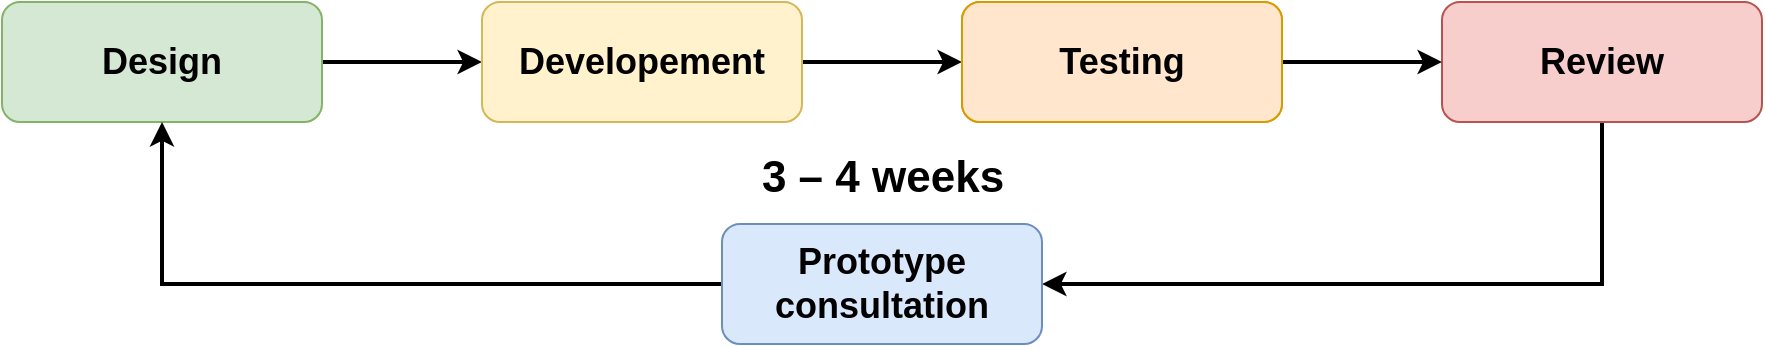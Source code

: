 <mxfile version="13.4.6" type="device"><diagram id="Nr5LOMqpimYF4QaR4sx2" name="Page-1"><mxGraphModel dx="1355" dy="756" grid="1" gridSize="10" guides="1" tooltips="1" connect="1" arrows="1" fold="1" page="1" pageScale="1" pageWidth="1169" pageHeight="827" math="0" shadow="0"><root><mxCell id="0"/><mxCell id="1" parent="0"/><mxCell id="1ktmnWhl1xKIB2SDf1ee-6" style="edgeStyle=orthogonalEdgeStyle;rounded=0;orthogonalLoop=1;jettySize=auto;html=1;exitX=1;exitY=0.5;exitDx=0;exitDy=0;entryX=0;entryY=0.5;entryDx=0;entryDy=0;fontSize=16;fontStyle=1;strokeWidth=2;" parent="1" source="1ktmnWhl1xKIB2SDf1ee-1" target="1ktmnWhl1xKIB2SDf1ee-4" edge="1"><mxGeometry relative="1" as="geometry"/></mxCell><mxCell id="1ktmnWhl1xKIB2SDf1ee-1" value="Design" style="rounded=1;whiteSpace=wrap;html=1;fontSize=18;fontStyle=1;fillColor=#d5e8d4;strokeColor=#82b366;" parent="1" vertex="1"><mxGeometry x="144" y="230" width="160" height="60" as="geometry"/></mxCell><mxCell id="1ktmnWhl1xKIB2SDf1ee-9" style="edgeStyle=orthogonalEdgeStyle;rounded=0;orthogonalLoop=1;jettySize=auto;html=1;entryX=1;entryY=0.5;entryDx=0;entryDy=0;fontSize=16;fontStyle=1;endSize=6;strokeWidth=2;" parent="1" source="1ktmnWhl1xKIB2SDf1ee-2" target="1ktmnWhl1xKIB2SDf1ee-5" edge="1"><mxGeometry relative="1" as="geometry"><Array as="points"><mxPoint x="944" y="371"/></Array></mxGeometry></mxCell><mxCell id="1ktmnWhl1xKIB2SDf1ee-2" value="Review" style="rounded=1;whiteSpace=wrap;html=1;fontSize=18;fontStyle=1;fillColor=#f8cecc;strokeColor=#b85450;" parent="1" vertex="1"><mxGeometry x="864" y="230" width="160" height="60" as="geometry"/></mxCell><mxCell id="1ktmnWhl1xKIB2SDf1ee-8" style="edgeStyle=orthogonalEdgeStyle;rounded=0;orthogonalLoop=1;jettySize=auto;html=1;entryX=0;entryY=0.5;entryDx=0;entryDy=0;fontSize=16;fontStyle=1;strokeWidth=2;" parent="1" source="1ktmnWhl1xKIB2SDf1ee-3" target="1ktmnWhl1xKIB2SDf1ee-2" edge="1"><mxGeometry relative="1" as="geometry"/></mxCell><mxCell id="1ktmnWhl1xKIB2SDf1ee-3" value="Testing" style="rounded=1;whiteSpace=wrap;html=1;fontSize=16;fontStyle=1;fillColor=#ffe6cc;strokeColor=#d79b00;" parent="1" vertex="1"><mxGeometry x="624" y="230" width="160" height="60" as="geometry"/></mxCell><mxCell id="1ktmnWhl1xKIB2SDf1ee-7" style="edgeStyle=orthogonalEdgeStyle;rounded=0;orthogonalLoop=1;jettySize=auto;html=1;entryX=0;entryY=0.5;entryDx=0;entryDy=0;fontSize=16;fontStyle=1;strokeWidth=2;" parent="1" source="1ktmnWhl1xKIB2SDf1ee-4" target="1ktmnWhl1xKIB2SDf1ee-3" edge="1"><mxGeometry relative="1" as="geometry"/></mxCell><mxCell id="1ktmnWhl1xKIB2SDf1ee-4" value="Developement" style="rounded=1;whiteSpace=wrap;html=1;fontSize=18;fontStyle=1;fillColor=#fff2cc;strokeColor=#d6b656;" parent="1" vertex="1"><mxGeometry x="384" y="230" width="160" height="60" as="geometry"/></mxCell><mxCell id="1ktmnWhl1xKIB2SDf1ee-15" value="Testing" style="rounded=1;whiteSpace=wrap;html=1;fontSize=18;fontStyle=1;fillColor=#ffe6cc;strokeColor=#d79b00;strokeWidth=1;" parent="1" vertex="1"><mxGeometry x="624" y="230" width="160" height="60" as="geometry"/></mxCell><mxCell id="1ktmnWhl1xKIB2SDf1ee-10" style="edgeStyle=orthogonalEdgeStyle;rounded=0;orthogonalLoop=1;jettySize=auto;html=1;fontSize=16;fontStyle=1;strokeWidth=2;" parent="1" source="1ktmnWhl1xKIB2SDf1ee-5" target="1ktmnWhl1xKIB2SDf1ee-1" edge="1"><mxGeometry relative="1" as="geometry"/></mxCell><mxCell id="1ktmnWhl1xKIB2SDf1ee-5" value="Prototype&lt;br style=&quot;font-size: 18px;&quot;&gt;consultation" style="rounded=1;whiteSpace=wrap;html=1;fontSize=18;fontStyle=1;fillColor=#dae8fc;strokeColor=#6c8ebf;" parent="1" vertex="1"><mxGeometry x="504" y="341" width="160" height="60" as="geometry"/></mxCell><mxCell id="1ktmnWhl1xKIB2SDf1ee-14" value="3 – 4 weeks" style="text;html=1;fontSize=22;align=center;fontStyle=1" parent="1" vertex="1"><mxGeometry x="524" y="298" width="120" height="36" as="geometry"/></mxCell></root></mxGraphModel></diagram></mxfile>